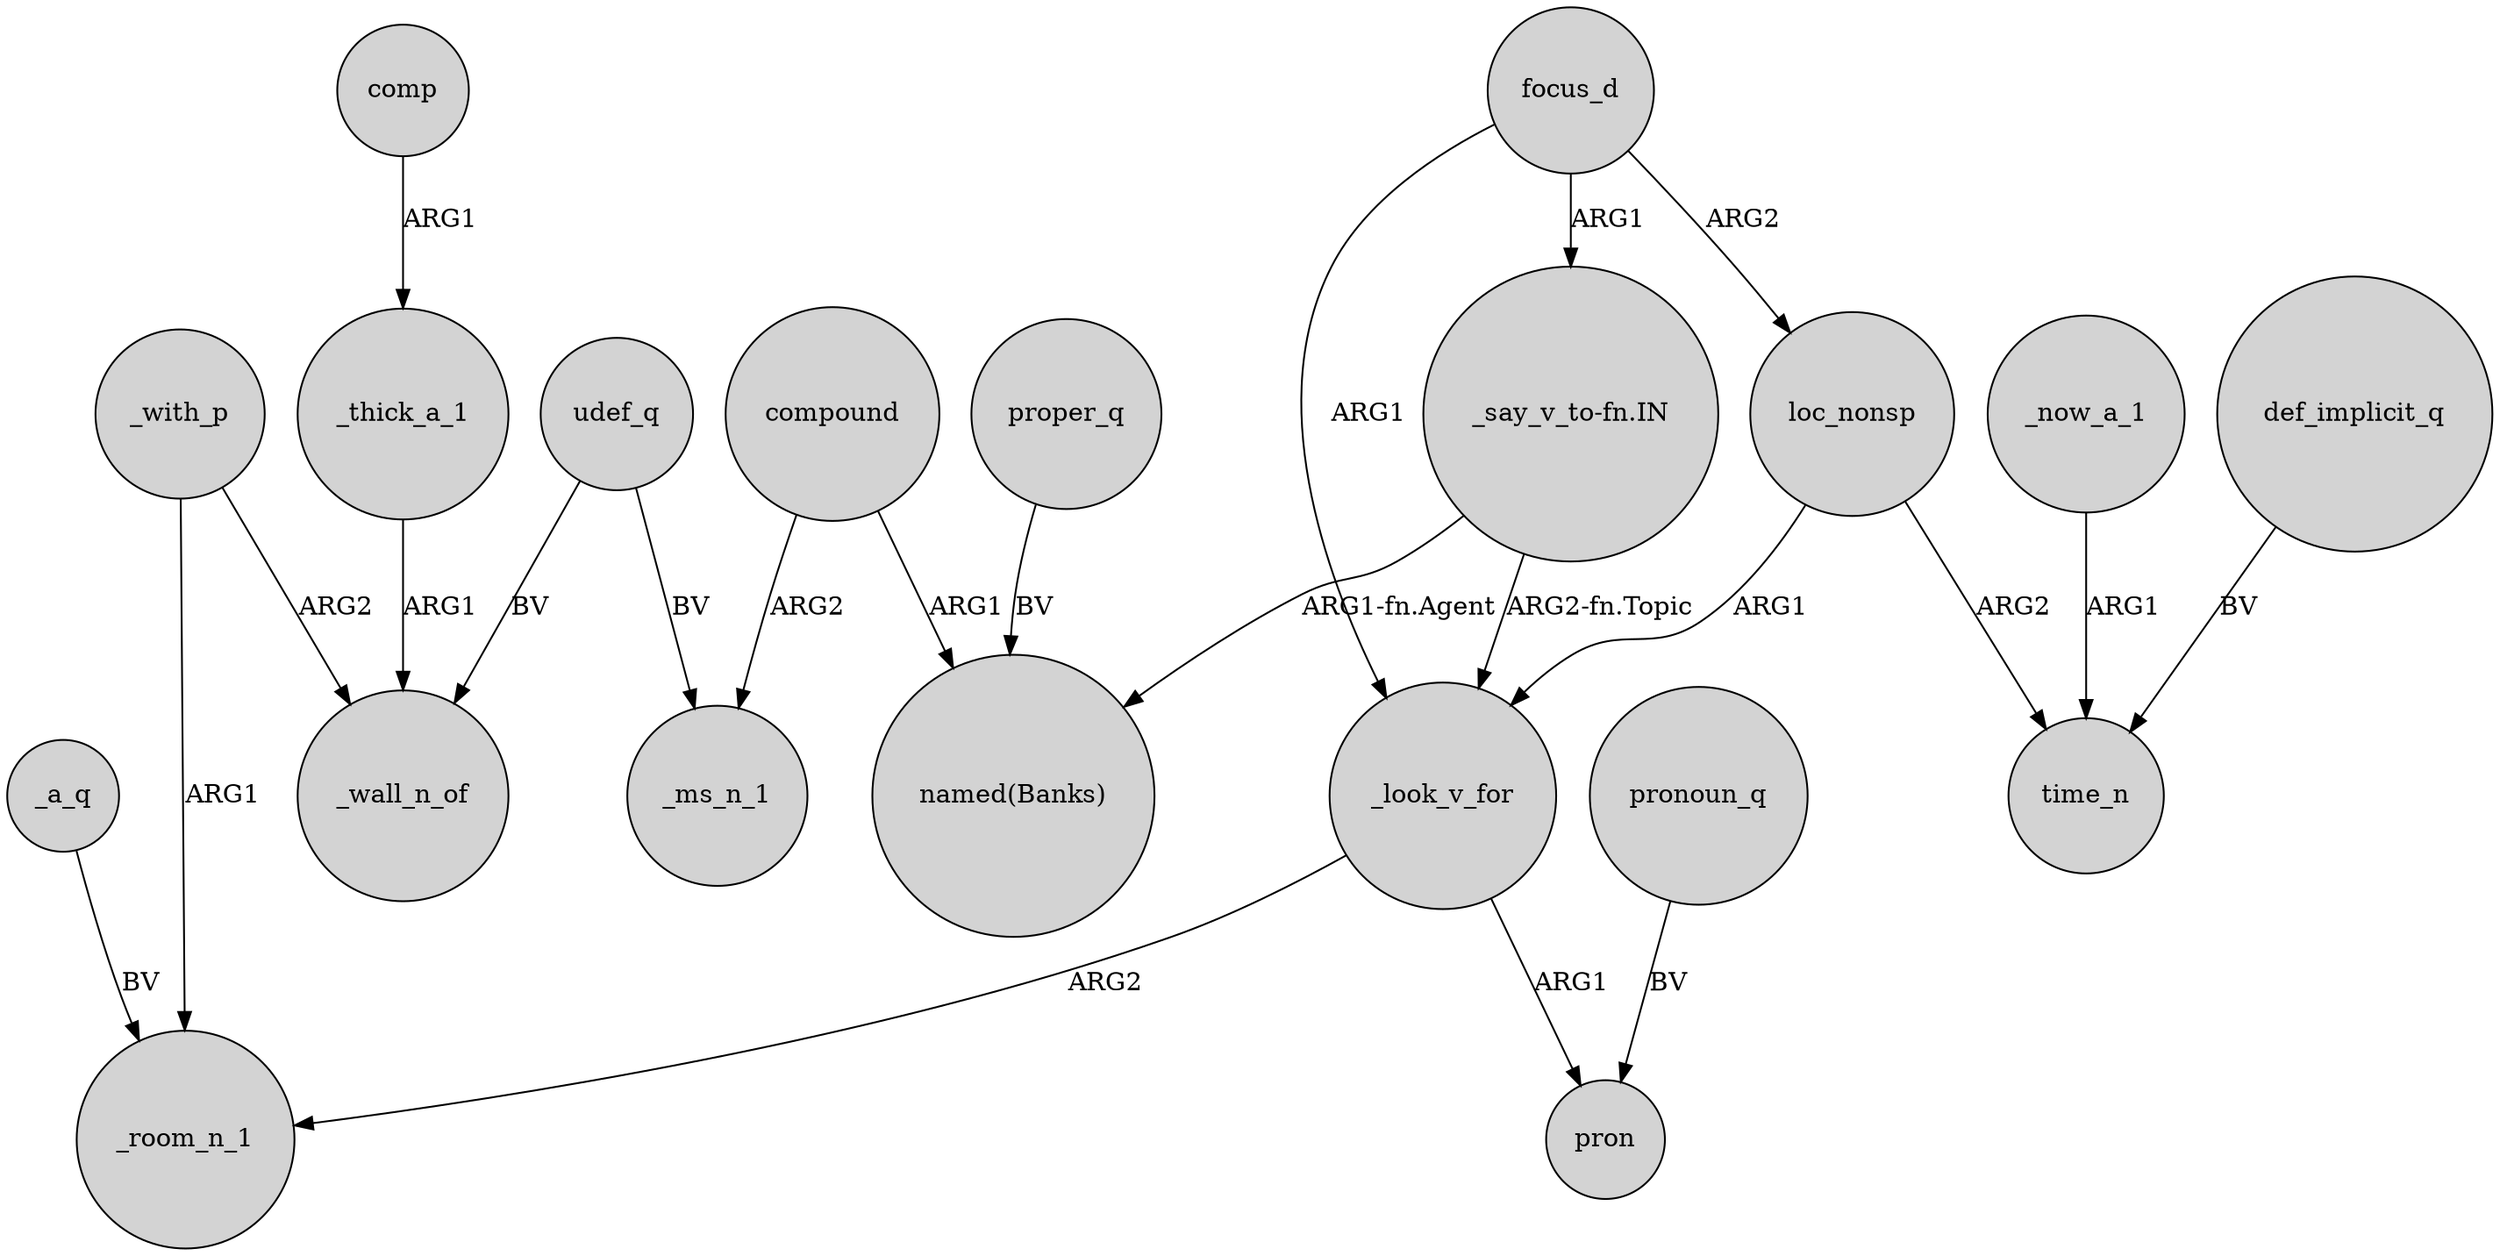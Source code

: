 digraph {
	node [shape=circle style=filled]
	focus_d -> loc_nonsp [label=ARG2]
	"_say_v_to-fn.IN" -> "named(Banks)" [label="ARG1-fn.Agent"]
	proper_q -> "named(Banks)" [label=BV]
	"_say_v_to-fn.IN" -> _look_v_for [label="ARG2-fn.Topic"]
	loc_nonsp -> _look_v_for [label=ARG1]
	_thick_a_1 -> _wall_n_of [label=ARG1]
	compound -> _ms_n_1 [label=ARG2]
	udef_q -> _wall_n_of [label=BV]
	loc_nonsp -> time_n [label=ARG2]
	focus_d -> "_say_v_to-fn.IN" [label=ARG1]
	compound -> "named(Banks)" [label=ARG1]
	_a_q -> _room_n_1 [label=BV]
	comp -> _thick_a_1 [label=ARG1]
	_look_v_for -> pron [label=ARG1]
	pronoun_q -> pron [label=BV]
	udef_q -> _ms_n_1 [label=BV]
	_now_a_1 -> time_n [label=ARG1]
	_with_p -> _wall_n_of [label=ARG2]
	_look_v_for -> _room_n_1 [label=ARG2]
	focus_d -> _look_v_for [label=ARG1]
	def_implicit_q -> time_n [label=BV]
	_with_p -> _room_n_1 [label=ARG1]
}
